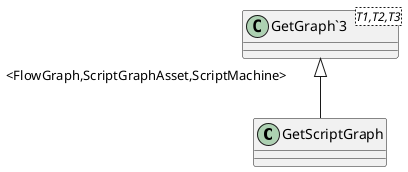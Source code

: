 @startuml
class GetScriptGraph {
}
class "GetGraph`3"<T1,T2,T3> {
}
"GetGraph`3" "<FlowGraph,ScriptGraphAsset,ScriptMachine>" <|-- GetScriptGraph
@enduml
